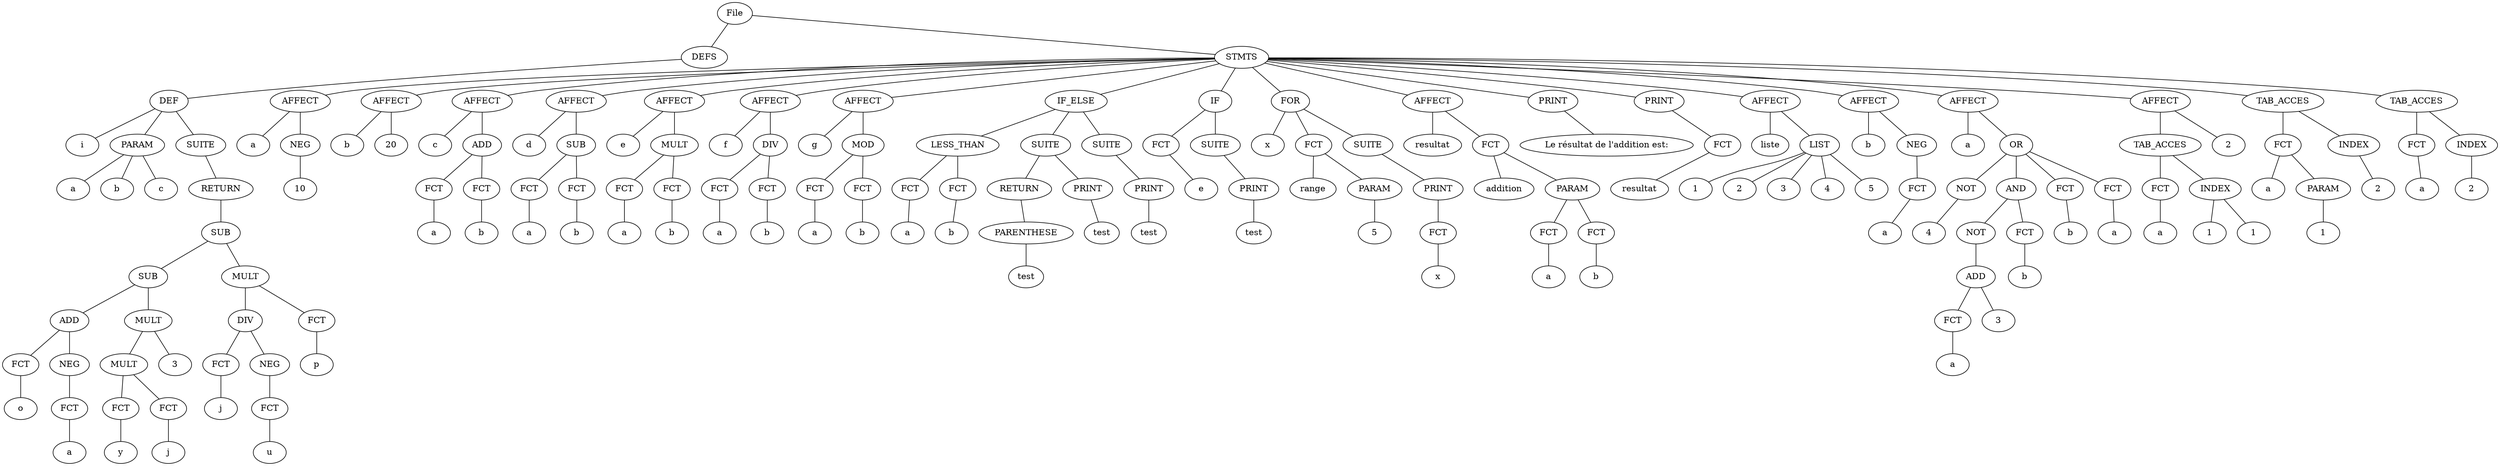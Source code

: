 graph G {
  root [label="File"];
  root -- root_defs;
  root_defs [label="DEFS"];
  root_defs -- root_defs_1747585824;
  root_defs_1747585824 [label="DEF"];
  root_defs_1747585824 -- root_defs_1747585824_ident;
  root_defs_1747585824_ident [label="i"];
  root_defs_1747585824 -- root_defs_1747585824_PARAM;
  root_defs_1747585824_PARAM [label="PARAM"];
  root_defs_1747585824_PARAM -- root_defs_1747585824_PARAM_1607521710;
  root_defs_1747585824_PARAM_1607521710 [label="a"];
  root_defs_1747585824_PARAM -- root_defs_1747585824_PARAM_764977973;
  root_defs_1747585824_PARAM_764977973 [label="b"];
  root_defs_1747585824_PARAM -- root_defs_1747585824_PARAM_381259350;
  root_defs_1747585824_PARAM_381259350 [label="c"];
  root_defs_1747585824 -- root_defs_1747585824_suite;
  root_defs_1747585824_suite [label="SUITE"];
  root_defs_1747585824_suite -- root_defs_1747585824_suite_2129789493;
  root_defs_1747585824_suite_2129789493 [label="RETURN"];
  root_defs_1747585824_suite_2129789493 -- root_defs_1747585824_suite_2129789493_;
  root_defs_1747585824_suite_2129789493_ [label="SUB"];
  root_defs_1747585824_suite_2129789493_ -- root_defs_1747585824_suite_2129789493__left;
  root_defs_1747585824_suite_2129789493__left [label="SUB"];
  root_defs_1747585824_suite_2129789493__left -- root_defs_1747585824_suite_2129789493__left_left;
  root_defs_1747585824_suite_2129789493__left_left [label="ADD"];
  root_defs_1747585824_suite_2129789493__left_left -- root_defs_1747585824_suite_2129789493__left_left_left;
  root_defs_1747585824_suite_2129789493__left_left_left [label="FCT"];
  root_defs_1747585824_suite_2129789493__left_left_left -- root_defs_1747585824_suite_2129789493__left_left_left_668386784;
  root_defs_1747585824_suite_2129789493__left_left_left_668386784 [label="o"];
  root_defs_1747585824_suite_2129789493__left_left -- root_defs_1747585824_suite_2129789493__left_left_right;
  root_defs_1747585824_suite_2129789493__left_left_right [label="NEG"];
  root_defs_1747585824_suite_2129789493__left_left_right -- root_defs_1747585824_suite_2129789493__left_left_right_1329552164;
  root_defs_1747585824_suite_2129789493__left_left_right_1329552164 [label="FCT"];
  root_defs_1747585824_suite_2129789493__left_left_right_1329552164 -- root_defs_1747585824_suite_2129789493__left_left_right_1329552164_363771819;
  root_defs_1747585824_suite_2129789493__left_left_right_1329552164_363771819 [label="a"];
  root_defs_1747585824_suite_2129789493__left -- root_defs_1747585824_suite_2129789493__left_right;
  root_defs_1747585824_suite_2129789493__left_right [label="MULT"];
  root_defs_1747585824_suite_2129789493__left_right -- root_defs_1747585824_suite_2129789493__left_right_left;
  root_defs_1747585824_suite_2129789493__left_right_left [label="MULT"];
  root_defs_1747585824_suite_2129789493__left_right_left -- root_defs_1747585824_suite_2129789493__left_right_left_left;
  root_defs_1747585824_suite_2129789493__left_right_left_left [label="FCT"];
  root_defs_1747585824_suite_2129789493__left_right_left_left -- root_defs_1747585824_suite_2129789493__left_right_left_left_2065951873;
  root_defs_1747585824_suite_2129789493__left_right_left_left_2065951873 [label="y"];
  root_defs_1747585824_suite_2129789493__left_right_left -- root_defs_1747585824_suite_2129789493__left_right_left_right;
  root_defs_1747585824_suite_2129789493__left_right_left_right [label="FCT"];
  root_defs_1747585824_suite_2129789493__left_right_left_right -- root_defs_1747585824_suite_2129789493__left_right_left_right_1791741888;
  root_defs_1747585824_suite_2129789493__left_right_left_right_1791741888 [label="j"];
  root_defs_1747585824_suite_2129789493__left_right -- root_defs_1747585824_suite_2129789493__left_right_right;
  root_defs_1747585824_suite_2129789493__left_right_right [label="3"];
  root_defs_1747585824_suite_2129789493_ -- root_defs_1747585824_suite_2129789493__right;
  root_defs_1747585824_suite_2129789493__right [label="MULT"];
  root_defs_1747585824_suite_2129789493__right -- root_defs_1747585824_suite_2129789493__right_left;
  root_defs_1747585824_suite_2129789493__right_left [label="DIV"];
  root_defs_1747585824_suite_2129789493__right_left -- root_defs_1747585824_suite_2129789493__right_left_left;
  root_defs_1747585824_suite_2129789493__right_left_left [label="FCT"];
  root_defs_1747585824_suite_2129789493__right_left_left -- root_defs_1747585824_suite_2129789493__right_left_left_1595428806;
  root_defs_1747585824_suite_2129789493__right_left_left_1595428806 [label="j"];
  root_defs_1747585824_suite_2129789493__right_left -- root_defs_1747585824_suite_2129789493__right_left_right;
  root_defs_1747585824_suite_2129789493__right_left_right [label="NEG"];
  root_defs_1747585824_suite_2129789493__right_left_right -- root_defs_1747585824_suite_2129789493__right_left_right_1072408673;
  root_defs_1747585824_suite_2129789493__right_left_right_1072408673 [label="FCT"];
  root_defs_1747585824_suite_2129789493__right_left_right_1072408673 -- root_defs_1747585824_suite_2129789493__right_left_right_1072408673_1531448569;
  root_defs_1747585824_suite_2129789493__right_left_right_1072408673_1531448569 [label="u"];
  root_defs_1747585824_suite_2129789493__right -- root_defs_1747585824_suite_2129789493__right_right;
  root_defs_1747585824_suite_2129789493__right_right [label="FCT"];
  root_defs_1747585824_suite_2129789493__right_right -- root_defs_1747585824_suite_2129789493__right_right_1867083167;
  root_defs_1747585824_suite_2129789493__right_right_1867083167 [label="p"];
  root -- root_stmts;
  root_stmts [label="STMTS"];
  root_stmts -- root_stmts_1915910607;
  root_stmts_1915910607 [label="AFFECT"];
  root_stmts_1915910607 -- root_stmts_1915910607_leftExpr;
  root_stmts_1915910607_leftExpr [label="a"];
  root_stmts_1915910607 -- root_stmts_1915910607_rightExpr;
  root_stmts_1915910607_rightExpr [label="NEG"];
  root_stmts_1915910607_rightExpr -- root_stmts_1915910607_rightExpr_284720968;
  root_stmts_1915910607_rightExpr_284720968 [label="10"];
  root_stmts -- root_stmts_189568618;
  root_stmts_189568618 [label="AFFECT"];
  root_stmts_189568618 -- root_stmts_189568618_leftExpr;
  root_stmts_189568618_leftExpr [label="b"];
  root_stmts_189568618 -- root_stmts_189568618_rightExpr;
  root_stmts_189568618_rightExpr [label="20"];
  root_stmts -- root_stmts_793589513;
  root_stmts_793589513 [label="AFFECT"];
  root_stmts_793589513 -- root_stmts_793589513_leftExpr;
  root_stmts_793589513_leftExpr [label="c"];
  root_stmts_793589513 -- root_stmts_793589513_rightExpr;
  root_stmts_793589513_rightExpr [label="ADD"];
  root_stmts_793589513_rightExpr -- root_stmts_793589513_rightExpr_left;
  root_stmts_793589513_rightExpr_left [label="FCT"];
  root_stmts_793589513_rightExpr_left -- root_stmts_793589513_rightExpr_left_1313922862;
  root_stmts_793589513_rightExpr_left_1313922862 [label="a"];
  root_stmts_793589513_rightExpr -- root_stmts_793589513_rightExpr_right;
  root_stmts_793589513_rightExpr_right [label="FCT"];
  root_stmts_793589513_rightExpr_right -- root_stmts_793589513_rightExpr_right_495053715;
  root_stmts_793589513_rightExpr_right_495053715 [label="b"];
  root_stmts -- root_stmts_1922154895;
  root_stmts_1922154895 [label="AFFECT"];
  root_stmts_1922154895 -- root_stmts_1922154895_leftExpr;
  root_stmts_1922154895_leftExpr [label="d"];
  root_stmts_1922154895 -- root_stmts_1922154895_rightExpr;
  root_stmts_1922154895_rightExpr [label="SUB"];
  root_stmts_1922154895_rightExpr -- root_stmts_1922154895_rightExpr_left;
  root_stmts_1922154895_rightExpr_left [label="FCT"];
  root_stmts_1922154895_rightExpr_left -- root_stmts_1922154895_rightExpr_left_883049899;
  root_stmts_1922154895_rightExpr_left_883049899 [label="a"];
  root_stmts_1922154895_rightExpr -- root_stmts_1922154895_rightExpr_right;
  root_stmts_1922154895_rightExpr_right [label="FCT"];
  root_stmts_1922154895_rightExpr_right -- root_stmts_1922154895_rightExpr_right_2093176254;
  root_stmts_1922154895_rightExpr_right_2093176254 [label="b"];
  root_stmts -- root_stmts_1854731462;
  root_stmts_1854731462 [label="AFFECT"];
  root_stmts_1854731462 -- root_stmts_1854731462_leftExpr;
  root_stmts_1854731462_leftExpr [label="e"];
  root_stmts_1854731462 -- root_stmts_1854731462_rightExpr;
  root_stmts_1854731462_rightExpr [label="MULT"];
  root_stmts_1854731462_rightExpr -- root_stmts_1854731462_rightExpr_left;
  root_stmts_1854731462_rightExpr_left [label="FCT"];
  root_stmts_1854731462_rightExpr_left -- root_stmts_1854731462_rightExpr_left_317574433;
  root_stmts_1854731462_rightExpr_left_317574433 [label="a"];
  root_stmts_1854731462_rightExpr -- root_stmts_1854731462_rightExpr_right;
  root_stmts_1854731462_rightExpr_right [label="FCT"];
  root_stmts_1854731462_rightExpr_right -- root_stmts_1854731462_rightExpr_right_885284298;
  root_stmts_1854731462_rightExpr_right_885284298 [label="b"];
  root_stmts -- root_stmts_1389133897;
  root_stmts_1389133897 [label="AFFECT"];
  root_stmts_1389133897 -- root_stmts_1389133897_leftExpr;
  root_stmts_1389133897_leftExpr [label="f"];
  root_stmts_1389133897 -- root_stmts_1389133897_rightExpr;
  root_stmts_1389133897_rightExpr [label="DIV"];
  root_stmts_1389133897_rightExpr -- root_stmts_1389133897_rightExpr_left;
  root_stmts_1389133897_rightExpr_left [label="FCT"];
  root_stmts_1389133897_rightExpr_left -- root_stmts_1389133897_rightExpr_left_1534030866;
  root_stmts_1389133897_rightExpr_left_1534030866 [label="a"];
  root_stmts_1389133897_rightExpr -- root_stmts_1389133897_rightExpr_right;
  root_stmts_1389133897_rightExpr_right [label="FCT"];
  root_stmts_1389133897_rightExpr_right -- root_stmts_1389133897_rightExpr_right_664223387;
  root_stmts_1389133897_rightExpr_right_664223387 [label="b"];
  root_stmts -- root_stmts_824909230;
  root_stmts_824909230 [label="AFFECT"];
  root_stmts_824909230 -- root_stmts_824909230_leftExpr;
  root_stmts_824909230_leftExpr [label="g"];
  root_stmts_824909230 -- root_stmts_824909230_rightExpr;
  root_stmts_824909230_rightExpr [label="MOD"];
  root_stmts_824909230_rightExpr -- root_stmts_824909230_rightExpr_left;
  root_stmts_824909230_rightExpr_left [label="FCT"];
  root_stmts_824909230_rightExpr_left -- root_stmts_824909230_rightExpr_left_122883338;
  root_stmts_824909230_rightExpr_left_122883338 [label="a"];
  root_stmts_824909230_rightExpr -- root_stmts_824909230_rightExpr_right;
  root_stmts_824909230_rightExpr_right [label="FCT"];
  root_stmts_824909230_rightExpr_right -- root_stmts_824909230_rightExpr_right_666641942;
  root_stmts_824909230_rightExpr_right_666641942 [label="b"];
  root_stmts -- root_stmts_960604060;
  root_stmts_960604060 [label="IF_ELSE"];
  root_stmts_960604060 -- root_stmts_960604060_if;
  root_stmts_960604060_if [label="LESS_THAN"];
  root_stmts_960604060_if -- root_stmts_960604060_if_left;
  root_stmts_960604060_if_left [label="FCT"];
  root_stmts_960604060_if_left -- root_stmts_960604060_if_left_1349393271;
  root_stmts_960604060_if_left_1349393271 [label="a"];
  root_stmts_960604060_if -- root_stmts_960604060_if_right;
  root_stmts_960604060_if_right [label="FCT"];
  root_stmts_960604060_if_right -- root_stmts_960604060_if_right_1338668845;
  root_stmts_960604060_if_right_1338668845 [label="b"];
  root_stmts_960604060 -- root_stmts_960604060_then;
  root_stmts_960604060_then [label="SUITE"];
  root_stmts_960604060_then -- root_stmts_960604060_then_159413332;
  root_stmts_960604060_then_159413332 [label="RETURN"];
  root_stmts_960604060_then_159413332 -- root_stmts_960604060_then_159413332_;
  root_stmts_960604060_then_159413332_ [label="PARENTHESE"];
  root_stmts_960604060_then_159413332_ -- root_stmts_960604060_then_159413332__1028214719;
  root_stmts_960604060_then_159413332__1028214719 [label="test"];
  root_stmts_960604060_then -- root_stmts_960604060_then_500977346;
  root_stmts_960604060_then_500977346 [label="PRINT"];
  root_stmts_960604060_then_500977346 -- root_stmts_960604060_then_500977346_;
  root_stmts_960604060_then_500977346_ [label="test"];
  root_stmts_960604060 -- root_stmts_960604060_else;
  root_stmts_960604060_else [label="SUITE"];
  root_stmts_960604060_else -- root_stmts_960604060_else_20132171;
  root_stmts_960604060_else_20132171 [label="PRINT"];
  root_stmts_960604060_else_20132171 -- root_stmts_960604060_else_20132171_;
  root_stmts_960604060_else_20132171_ [label="test"];
  root_stmts -- root_stmts_186370029;
  root_stmts_186370029 [label="IF"];
  root_stmts_186370029 -- root_stmts_186370029_if;
  root_stmts_186370029_if [label="FCT"];
  root_stmts_186370029_if -- root_stmts_186370029_if_2094548358;
  root_stmts_186370029_if_2094548358 [label="e"];
  root_stmts_186370029 -- root_stmts_186370029_then;
  root_stmts_186370029_then [label="SUITE"];
  root_stmts_186370029_then -- root_stmts_186370029_then_51228289;
  root_stmts_186370029_then_51228289 [label="PRINT"];
  root_stmts_186370029_then_51228289 -- root_stmts_186370029_then_51228289_;
  root_stmts_186370029_then_51228289_ [label="test"];
  root_stmts -- root_stmts_455896770;
  root_stmts_455896770 [label="FOR"];
  root_stmts_455896770 -- root_stmts_455896770_ident;
  root_stmts_455896770_ident [label="x"];
  root_stmts_455896770 -- root_stmts_455896770_expr;
  root_stmts_455896770_expr [label="FCT"];
  root_stmts_455896770_expr -- root_stmts_455896770_expr_1323165413;
  root_stmts_455896770_expr_1323165413 [label="range"];
  root_stmts_455896770_expr -- root_stmts_455896770_expr_PARAM;
  root_stmts_455896770_expr_PARAM [label="PARAM"];
  root_stmts_455896770_expr_PARAM -- root_stmts_455896770_expr_1880587981;
  root_stmts_455896770_expr_1880587981 [label="5"];
  root_stmts_455896770 -- root_stmts_455896770_suite;
  root_stmts_455896770_suite [label="SUITE"];
  root_stmts_455896770_suite -- root_stmts_455896770_suite_511754216;
  root_stmts_455896770_suite_511754216 [label="PRINT"];
  root_stmts_455896770_suite_511754216 -- root_stmts_455896770_suite_511754216_;
  root_stmts_455896770_suite_511754216_ [label="FCT"];
  root_stmts_455896770_suite_511754216_ -- root_stmts_455896770_suite_511754216__1721931908;
  root_stmts_455896770_suite_511754216__1721931908 [label="x"];
  root_stmts -- root_stmts_1198108795;
  root_stmts_1198108795 [label="AFFECT"];
  root_stmts_1198108795 -- root_stmts_1198108795_leftExpr;
  root_stmts_1198108795_leftExpr [label="resultat"];
  root_stmts_1198108795 -- root_stmts_1198108795_rightExpr;
  root_stmts_1198108795_rightExpr [label="FCT"];
  root_stmts_1198108795_rightExpr -- root_stmts_1198108795_rightExpr_214126413;
  root_stmts_1198108795_rightExpr_214126413 [label="addition"];
  root_stmts_1198108795_rightExpr -- root_stmts_1198108795_rightExpr_PARAM;
  root_stmts_1198108795_rightExpr_PARAM [label="PARAM"];
  root_stmts_1198108795_rightExpr_PARAM -- root_stmts_1198108795_rightExpr_396873410;
  root_stmts_1198108795_rightExpr_396873410 [label="FCT"];
  root_stmts_1198108795_rightExpr_396873410 -- root_stmts_1198108795_rightExpr_396873410_1706234378;
  root_stmts_1198108795_rightExpr_396873410_1706234378 [label="a"];
  root_stmts_1198108795_rightExpr_PARAM -- root_stmts_1198108795_rightExpr_1867750575;
  root_stmts_1198108795_rightExpr_1867750575 [label="FCT"];
  root_stmts_1198108795_rightExpr_1867750575 -- root_stmts_1198108795_rightExpr_1867750575_2046562095;
  root_stmts_1198108795_rightExpr_1867750575_2046562095 [label="b"];
  root_stmts -- root_stmts_1342443276;
  root_stmts_1342443276 [label="PRINT"];
  root_stmts_1342443276 -- root_stmts_1342443276_;
  root_stmts_1342443276_ [label="Le résultat de l'addition est:"];
  root_stmts -- root_stmts_769287236;
  root_stmts_769287236 [label="PRINT"];
  root_stmts_769287236 -- root_stmts_769287236_;
  root_stmts_769287236_ [label="FCT"];
  root_stmts_769287236_ -- root_stmts_769287236__1587487668;
  root_stmts_769287236__1587487668 [label="resultat"];
  root_stmts -- root_stmts_1199823423;
  root_stmts_1199823423 [label="AFFECT"];
  root_stmts_1199823423 -- root_stmts_1199823423_leftExpr;
  root_stmts_1199823423_leftExpr [label="liste"];
  root_stmts_1199823423 -- root_stmts_1199823423_rightExpr;
  root_stmts_1199823423_rightExpr [label="LIST"];
  root_stmts_1199823423_rightExpr -- root_stmts_1199823423_rightExpr_932172204;
  root_stmts_1199823423_rightExpr_932172204 [label="1"];
  root_stmts_1199823423_rightExpr -- root_stmts_1199823423_rightExpr_1225358173;
  root_stmts_1199823423_rightExpr_1225358173 [label="2"];
  root_stmts_1199823423_rightExpr -- root_stmts_1199823423_rightExpr_1848402763;
  root_stmts_1199823423_rightExpr_1848402763 [label="3"];
  root_stmts_1199823423_rightExpr -- root_stmts_1199823423_rightExpr_933699219;
  root_stmts_1199823423_rightExpr_933699219 [label="4"];
  root_stmts_1199823423_rightExpr -- root_stmts_1199823423_rightExpr_2121055098;
  root_stmts_1199823423_rightExpr_2121055098 [label="5"];
  root_stmts -- root_stmts_2084435065;
  root_stmts_2084435065 [label="AFFECT"];
  root_stmts_2084435065 -- root_stmts_2084435065_leftExpr;
  root_stmts_2084435065_leftExpr [label="b"];
  root_stmts_2084435065 -- root_stmts_2084435065_rightExpr;
  root_stmts_2084435065_rightExpr [label="NEG"];
  root_stmts_2084435065_rightExpr -- root_stmts_2084435065_rightExpr_1896277646;
  root_stmts_2084435065_rightExpr_1896277646 [label="FCT"];
  root_stmts_2084435065_rightExpr_1896277646 -- root_stmts_2084435065_rightExpr_1896277646_2128227771;
  root_stmts_2084435065_rightExpr_1896277646_2128227771 [label="a"];
  root_stmts -- root_stmts_1702297201;
  root_stmts_1702297201 [label="AFFECT"];
  root_stmts_1702297201 -- root_stmts_1702297201_leftExpr;
  root_stmts_1702297201_leftExpr [label="a"];
  root_stmts_1702297201 -- root_stmts_1702297201_rightExpr;
  root_stmts_1702297201_rightExpr [label="OR"];
  root_stmts_1702297201_rightExpr -- root_stmts_1702297201_rightExpr_1996181658;
  root_stmts_1702297201_rightExpr_1996181658 [label="NOT"];
  root_stmts_1702297201_rightExpr_1996181658 -- root_stmts_1702297201_rightExpr_1996181658_806353501;
  root_stmts_1702297201_rightExpr_1996181658_806353501 [label="4"];
  root_stmts_1702297201_rightExpr -- root_stmts_1702297201_rightExpr_521645586;
  root_stmts_1702297201_rightExpr_521645586 [label="AND"];
  root_stmts_1702297201_rightExpr_521645586 -- root_stmts_1702297201_rightExpr_521645586_1296064247;
  root_stmts_1702297201_rightExpr_521645586_1296064247 [label="NOT"];
  root_stmts_1702297201_rightExpr_521645586_1296064247 -- root_stmts_1702297201_rightExpr_521645586_1296064247_1637070917;
  root_stmts_1702297201_rightExpr_521645586_1296064247_1637070917 [label="ADD"];
  root_stmts_1702297201_rightExpr_521645586_1296064247_1637070917 -- root_stmts_1702297201_rightExpr_521645586_1296064247_1637070917_left;
  root_stmts_1702297201_rightExpr_521645586_1296064247_1637070917_left [label="FCT"];
  root_stmts_1702297201_rightExpr_521645586_1296064247_1637070917_left -- root_stmts_1702297201_rightExpr_521645586_1296064247_1637070917_left_780237624;
  root_stmts_1702297201_rightExpr_521645586_1296064247_1637070917_left_780237624 [label="a"];
  root_stmts_1702297201_rightExpr_521645586_1296064247_1637070917 -- root_stmts_1702297201_rightExpr_521645586_1296064247_1637070917_right;
  root_stmts_1702297201_rightExpr_521645586_1296064247_1637070917_right [label="3"];
  root_stmts_1702297201_rightExpr_521645586 -- root_stmts_1702297201_rightExpr_521645586_205797316;
  root_stmts_1702297201_rightExpr_521645586_205797316 [label="FCT"];
  root_stmts_1702297201_rightExpr_521645586_205797316 -- root_stmts_1702297201_rightExpr_521645586_205797316_1128032093;
  root_stmts_1702297201_rightExpr_521645586_205797316_1128032093 [label="b"];
  root_stmts_1702297201_rightExpr -- root_stmts_1702297201_rightExpr_1066516207;
  root_stmts_1702297201_rightExpr_1066516207 [label="FCT"];
  root_stmts_1702297201_rightExpr_1066516207 -- root_stmts_1702297201_rightExpr_1066516207_443308702;
  root_stmts_1702297201_rightExpr_1066516207_443308702 [label="b"];
  root_stmts_1702297201_rightExpr -- root_stmts_1702297201_rightExpr_935044096;
  root_stmts_1702297201_rightExpr_935044096 [label="FCT"];
  root_stmts_1702297201_rightExpr_935044096 -- root_stmts_1702297201_rightExpr_935044096_396180261;
  root_stmts_1702297201_rightExpr_935044096_396180261 [label="a"];
  root_stmts -- root_stmts_625576447;
  root_stmts_625576447 [label="AFFECT"];
  root_stmts_625576447 -- root_stmts_625576447_leftExpr;
  root_stmts_625576447_leftExpr [label="TAB_ACCES"];
  root_stmts_625576447_leftExpr -- root_stmts_625576447_leftExpr_left;
  root_stmts_625576447_leftExpr_left [label="FCT"];
  root_stmts_625576447_leftExpr_left -- root_stmts_625576447_leftExpr_left_1560911714;
  root_stmts_625576447_leftExpr_left_1560911714 [label="a"];
  root_stmts_625576447_leftExpr_INDEX [label="INDEX"];
  root_stmts_625576447_leftExpr -- root_stmts_625576447_leftExpr_INDEX;
  root_stmts_625576447_leftExpr_INDEX -- root_stmts_625576447_leftExpr_INDEX_child0;
  root_stmts_625576447_leftExpr_INDEX_child0 [label="1"];
  root_stmts_625576447_leftExpr_INDEX -- root_stmts_625576447_leftExpr_INDEX_child1;
  root_stmts_625576447_leftExpr_INDEX_child1 [label="1"];
  root_stmts_625576447 -- root_stmts_625576447_rightExpr;
  root_stmts_625576447_rightExpr [label="2"];
  root_stmts -- root_stmts_939047783;
  root_stmts_939047783 [label="TAB_ACCES"];
  root_stmts_939047783 -- root_stmts_939047783_left;
  root_stmts_939047783_left [label="FCT"];
  root_stmts_939047783_left -- root_stmts_939047783_left_1237514926;
  root_stmts_939047783_left_1237514926 [label="a"];
  root_stmts_939047783_left -- root_stmts_939047783_left_PARAM;
  root_stmts_939047783_left_PARAM [label="PARAM"];
  root_stmts_939047783_left_PARAM -- root_stmts_939047783_left_548246552;
  root_stmts_939047783_left_548246552 [label="1"];
  root_stmts_939047783_INDEX [label="INDEX"];
  root_stmts_939047783 -- root_stmts_939047783_INDEX;
  root_stmts_939047783_INDEX -- root_stmts_939047783_INDEX_child0;
  root_stmts_939047783_INDEX_child0 [label="2"];
  root_stmts -- root_stmts_835648992;
  root_stmts_835648992 [label="TAB_ACCES"];
  root_stmts_835648992 -- root_stmts_835648992_left;
  root_stmts_835648992_left [label="FCT"];
  root_stmts_835648992_left -- root_stmts_835648992_left_1134517053;
  root_stmts_835648992_left_1134517053 [label="a"];
  root_stmts_835648992_INDEX [label="INDEX"];
  root_stmts_835648992 -- root_stmts_835648992_INDEX;
  root_stmts_835648992_INDEX -- root_stmts_835648992_INDEX_child0;
  root_stmts_835648992_INDEX_child0 [label="2"];
}
